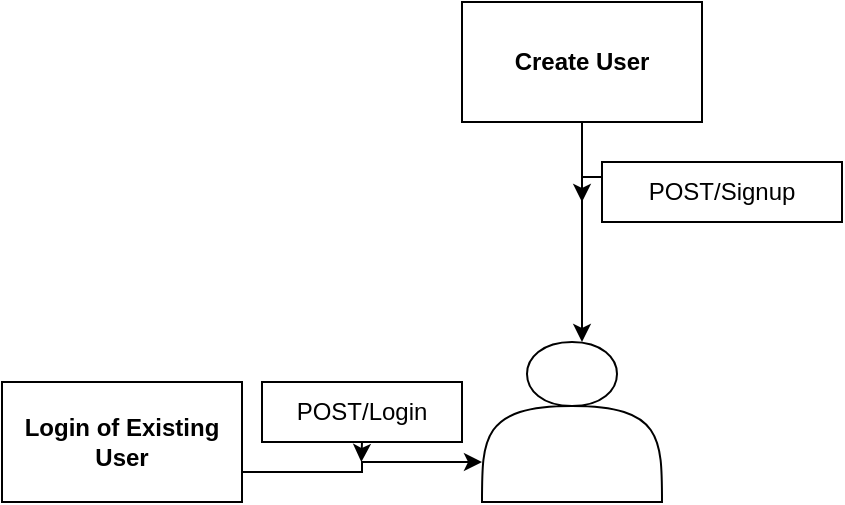 <mxfile version="25.0.3">
  <diagram name="Page-1" id="Wh1WpaTJLGNhcIk0ObMR">
    <mxGraphModel dx="1702" dy="435" grid="1" gridSize="10" guides="1" tooltips="1" connect="1" arrows="1" fold="1" page="1" pageScale="1" pageWidth="827" pageHeight="1169" math="0" shadow="0">
      <root>
        <mxCell id="0" />
        <mxCell id="1" parent="0" />
        <mxCell id="U8cge1n6jvuiJpbnIPh0-3" style="edgeStyle=orthogonalEdgeStyle;rounded=0;orthogonalLoop=1;jettySize=auto;html=1;exitX=0.5;exitY=1;exitDx=0;exitDy=0;" edge="1" parent="1" source="U8cge1n6jvuiJpbnIPh0-1">
          <mxGeometry relative="1" as="geometry">
            <mxPoint x="260" y="180" as="targetPoint" />
          </mxGeometry>
        </mxCell>
        <mxCell id="U8cge1n6jvuiJpbnIPh0-1" value="Create User" style="rounded=0;whiteSpace=wrap;html=1;fontStyle=1;" vertex="1" parent="1">
          <mxGeometry x="200" y="10" width="120" height="60" as="geometry" />
        </mxCell>
        <mxCell id="U8cge1n6jvuiJpbnIPh0-4" value="" style="shape=actor;whiteSpace=wrap;html=1;" vertex="1" parent="1">
          <mxGeometry x="210" y="180" width="90" height="80" as="geometry" />
        </mxCell>
        <mxCell id="U8cge1n6jvuiJpbnIPh0-6" style="edgeStyle=orthogonalEdgeStyle;rounded=0;orthogonalLoop=1;jettySize=auto;html=1;exitX=0;exitY=0.25;exitDx=0;exitDy=0;" edge="1" parent="1" source="U8cge1n6jvuiJpbnIPh0-5">
          <mxGeometry relative="1" as="geometry">
            <mxPoint x="260" y="110" as="targetPoint" />
          </mxGeometry>
        </mxCell>
        <mxCell id="U8cge1n6jvuiJpbnIPh0-5" value="POST/Signup" style="whiteSpace=wrap;html=1;" vertex="1" parent="1">
          <mxGeometry x="270" y="90" width="120" height="30" as="geometry" />
        </mxCell>
        <mxCell id="U8cge1n6jvuiJpbnIPh0-9" style="edgeStyle=orthogonalEdgeStyle;rounded=0;orthogonalLoop=1;jettySize=auto;html=1;exitX=1;exitY=0.75;exitDx=0;exitDy=0;entryX=0;entryY=0.75;entryDx=0;entryDy=0;" edge="1" parent="1" source="U8cge1n6jvuiJpbnIPh0-7" target="U8cge1n6jvuiJpbnIPh0-4">
          <mxGeometry relative="1" as="geometry">
            <mxPoint x="200.0" y="245" as="targetPoint" />
            <Array as="points">
              <mxPoint x="150" y="245" />
              <mxPoint x="150" y="240" />
            </Array>
          </mxGeometry>
        </mxCell>
        <mxCell id="U8cge1n6jvuiJpbnIPh0-7" value="Login of Existing User" style="whiteSpace=wrap;html=1;fontStyle=1;" vertex="1" parent="1">
          <mxGeometry x="-30" y="200" width="120" height="60" as="geometry" />
        </mxCell>
        <mxCell id="U8cge1n6jvuiJpbnIPh0-11" style="edgeStyle=orthogonalEdgeStyle;rounded=0;orthogonalLoop=1;jettySize=auto;html=1;exitX=0.5;exitY=1;exitDx=0;exitDy=0;" edge="1" parent="1" source="U8cge1n6jvuiJpbnIPh0-10">
          <mxGeometry relative="1" as="geometry">
            <mxPoint x="149.667" y="240" as="targetPoint" />
          </mxGeometry>
        </mxCell>
        <mxCell id="U8cge1n6jvuiJpbnIPh0-10" value="POST/Login" style="whiteSpace=wrap;html=1;" vertex="1" parent="1">
          <mxGeometry x="100" y="200" width="100" height="30" as="geometry" />
        </mxCell>
      </root>
    </mxGraphModel>
  </diagram>
</mxfile>
